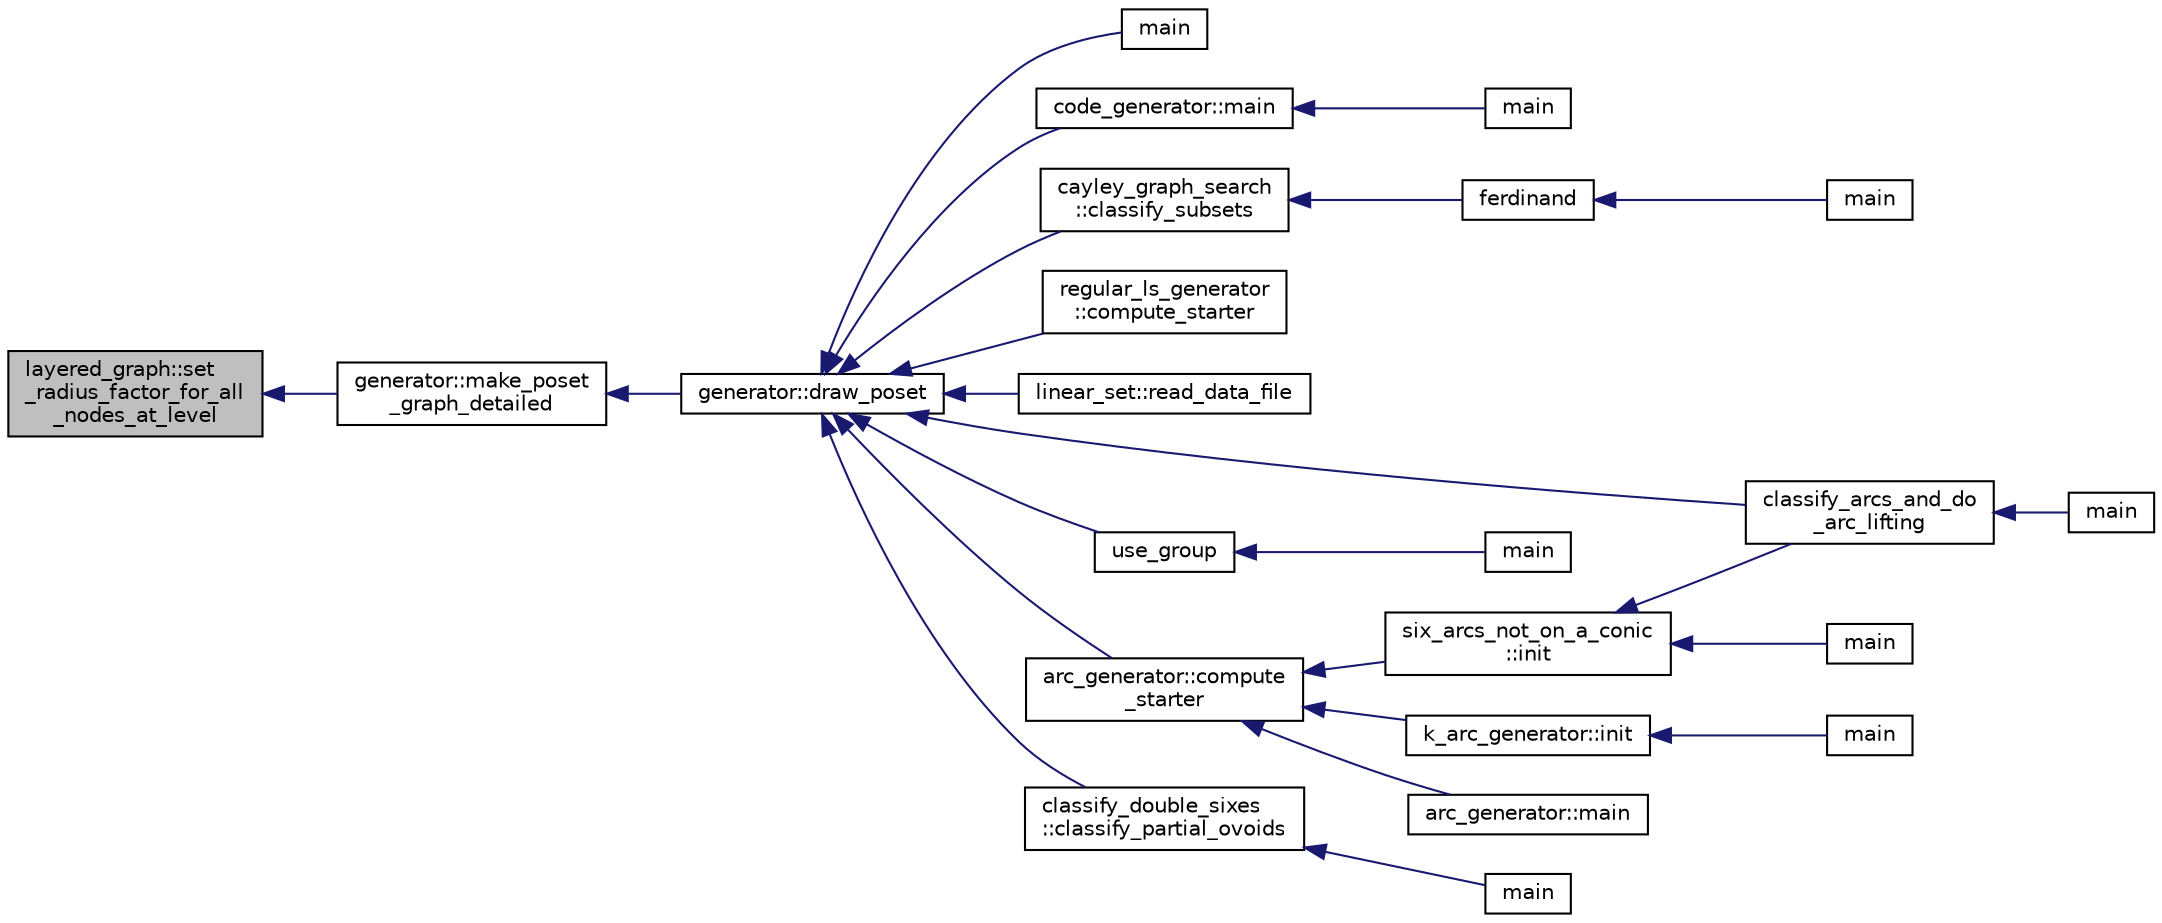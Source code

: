 digraph "layered_graph::set_radius_factor_for_all_nodes_at_level"
{
  edge [fontname="Helvetica",fontsize="10",labelfontname="Helvetica",labelfontsize="10"];
  node [fontname="Helvetica",fontsize="10",shape=record];
  rankdir="LR";
  Node575 [label="layered_graph::set\l_radius_factor_for_all\l_nodes_at_level",height=0.2,width=0.4,color="black", fillcolor="grey75", style="filled", fontcolor="black"];
  Node575 -> Node576 [dir="back",color="midnightblue",fontsize="10",style="solid",fontname="Helvetica"];
  Node576 [label="generator::make_poset\l_graph_detailed",height=0.2,width=0.4,color="black", fillcolor="white", style="filled",URL="$d7/d73/classgenerator.html#a4f8b07122d32e3db0788f5a385bb1615"];
  Node576 -> Node577 [dir="back",color="midnightblue",fontsize="10",style="solid",fontname="Helvetica"];
  Node577 [label="generator::draw_poset",height=0.2,width=0.4,color="black", fillcolor="white", style="filled",URL="$d7/d73/classgenerator.html#aa4f99c75a86701ba85e514a294efdf3a"];
  Node577 -> Node578 [dir="back",color="midnightblue",fontsize="10",style="solid",fontname="Helvetica"];
  Node578 [label="main",height=0.2,width=0.4,color="black", fillcolor="white", style="filled",URL="$d1/d5e/blt__main_8_c.html#a217dbf8b442f20279ea00b898af96f52"];
  Node577 -> Node579 [dir="back",color="midnightblue",fontsize="10",style="solid",fontname="Helvetica"];
  Node579 [label="code_generator::main",height=0.2,width=0.4,color="black", fillcolor="white", style="filled",URL="$db/d37/classcode__generator.html#ab3cf3a306e4032c2b471ac95321c599f"];
  Node579 -> Node580 [dir="back",color="midnightblue",fontsize="10",style="solid",fontname="Helvetica"];
  Node580 [label="main",height=0.2,width=0.4,color="black", fillcolor="white", style="filled",URL="$d4/d4f/codes_8_c.html#a217dbf8b442f20279ea00b898af96f52"];
  Node577 -> Node581 [dir="back",color="midnightblue",fontsize="10",style="solid",fontname="Helvetica"];
  Node581 [label="cayley_graph_search\l::classify_subsets",height=0.2,width=0.4,color="black", fillcolor="white", style="filled",URL="$de/dae/classcayley__graph__search.html#a4cf8a90752e018a281481ac80ad52c4b"];
  Node581 -> Node582 [dir="back",color="midnightblue",fontsize="10",style="solid",fontname="Helvetica"];
  Node582 [label="ferdinand",height=0.2,width=0.4,color="black", fillcolor="white", style="filled",URL="$da/df3/ferdinand_8_c.html#a322b57727d23cf5a0932f11c30ea18d9"];
  Node582 -> Node583 [dir="back",color="midnightblue",fontsize="10",style="solid",fontname="Helvetica"];
  Node583 [label="main",height=0.2,width=0.4,color="black", fillcolor="white", style="filled",URL="$da/df3/ferdinand_8_c.html#a3c04138a5bfe5d72780bb7e82a18e627"];
  Node577 -> Node584 [dir="back",color="midnightblue",fontsize="10",style="solid",fontname="Helvetica"];
  Node584 [label="regular_ls_generator\l::compute_starter",height=0.2,width=0.4,color="black", fillcolor="white", style="filled",URL="$d2/dd8/classregular__ls__generator.html#aa38907741058694a73194b02ceb4a53d"];
  Node577 -> Node585 [dir="back",color="midnightblue",fontsize="10",style="solid",fontname="Helvetica"];
  Node585 [label="linear_set::read_data_file",height=0.2,width=0.4,color="black", fillcolor="white", style="filled",URL="$dd/d86/classlinear__set.html#a9a5cd28cc81be7ee41002b2e3114c2cb"];
  Node577 -> Node586 [dir="back",color="midnightblue",fontsize="10",style="solid",fontname="Helvetica"];
  Node586 [label="classify_arcs_and_do\l_arc_lifting",height=0.2,width=0.4,color="black", fillcolor="white", style="filled",URL="$d6/dc3/arc__lifting__main_8_c.html#afdd7be16f16b8c71e9a72fe5f6a0b59c"];
  Node586 -> Node587 [dir="back",color="midnightblue",fontsize="10",style="solid",fontname="Helvetica"];
  Node587 [label="main",height=0.2,width=0.4,color="black", fillcolor="white", style="filled",URL="$d6/dc3/arc__lifting__main_8_c.html#a217dbf8b442f20279ea00b898af96f52"];
  Node577 -> Node588 [dir="back",color="midnightblue",fontsize="10",style="solid",fontname="Helvetica"];
  Node588 [label="use_group",height=0.2,width=0.4,color="black", fillcolor="white", style="filled",URL="$d9/d9f/all__cliques_8_c.html#aba62531e97173264c39afe2c7857af31"];
  Node588 -> Node589 [dir="back",color="midnightblue",fontsize="10",style="solid",fontname="Helvetica"];
  Node589 [label="main",height=0.2,width=0.4,color="black", fillcolor="white", style="filled",URL="$d9/d9f/all__cliques_8_c.html#a3c04138a5bfe5d72780bb7e82a18e627"];
  Node577 -> Node590 [dir="back",color="midnightblue",fontsize="10",style="solid",fontname="Helvetica"];
  Node590 [label="arc_generator::compute\l_starter",height=0.2,width=0.4,color="black", fillcolor="white", style="filled",URL="$d4/d21/classarc__generator.html#aad1dcec3a1c302e743d574bd1ac857d9"];
  Node590 -> Node591 [dir="back",color="midnightblue",fontsize="10",style="solid",fontname="Helvetica"];
  Node591 [label="arc_generator::main",height=0.2,width=0.4,color="black", fillcolor="white", style="filled",URL="$d4/d21/classarc__generator.html#ad80140b51b165dad1fe6ab232be7829a"];
  Node590 -> Node592 [dir="back",color="midnightblue",fontsize="10",style="solid",fontname="Helvetica"];
  Node592 [label="k_arc_generator::init",height=0.2,width=0.4,color="black", fillcolor="white", style="filled",URL="$d6/dd8/classk__arc__generator.html#a6036d9f52ede9f8ca681505626b5361d"];
  Node592 -> Node593 [dir="back",color="midnightblue",fontsize="10",style="solid",fontname="Helvetica"];
  Node593 [label="main",height=0.2,width=0.4,color="black", fillcolor="white", style="filled",URL="$d6/d01/k__arc__generator__main_8_c.html#a217dbf8b442f20279ea00b898af96f52"];
  Node590 -> Node594 [dir="back",color="midnightblue",fontsize="10",style="solid",fontname="Helvetica"];
  Node594 [label="six_arcs_not_on_a_conic\l::init",height=0.2,width=0.4,color="black", fillcolor="white", style="filled",URL="$d8/de6/classsix__arcs__not__on__a__conic.html#a7a4d5cf8a098488729934cfa8a70944a"];
  Node594 -> Node586 [dir="back",color="midnightblue",fontsize="10",style="solid",fontname="Helvetica"];
  Node594 -> Node595 [dir="back",color="midnightblue",fontsize="10",style="solid",fontname="Helvetica"];
  Node595 [label="main",height=0.2,width=0.4,color="black", fillcolor="white", style="filled",URL="$d2/dfa/create__surface__main_8_c.html#a217dbf8b442f20279ea00b898af96f52"];
  Node577 -> Node596 [dir="back",color="midnightblue",fontsize="10",style="solid",fontname="Helvetica"];
  Node596 [label="classify_double_sixes\l::classify_partial_ovoids",height=0.2,width=0.4,color="black", fillcolor="white", style="filled",URL="$dd/d23/classclassify__double__sixes.html#a2253fca143a0e8a3e39655eb05668ae9"];
  Node596 -> Node597 [dir="back",color="midnightblue",fontsize="10",style="solid",fontname="Helvetica"];
  Node597 [label="main",height=0.2,width=0.4,color="black", fillcolor="white", style="filled",URL="$df/df8/surface__classify_8_c.html#a217dbf8b442f20279ea00b898af96f52"];
}
